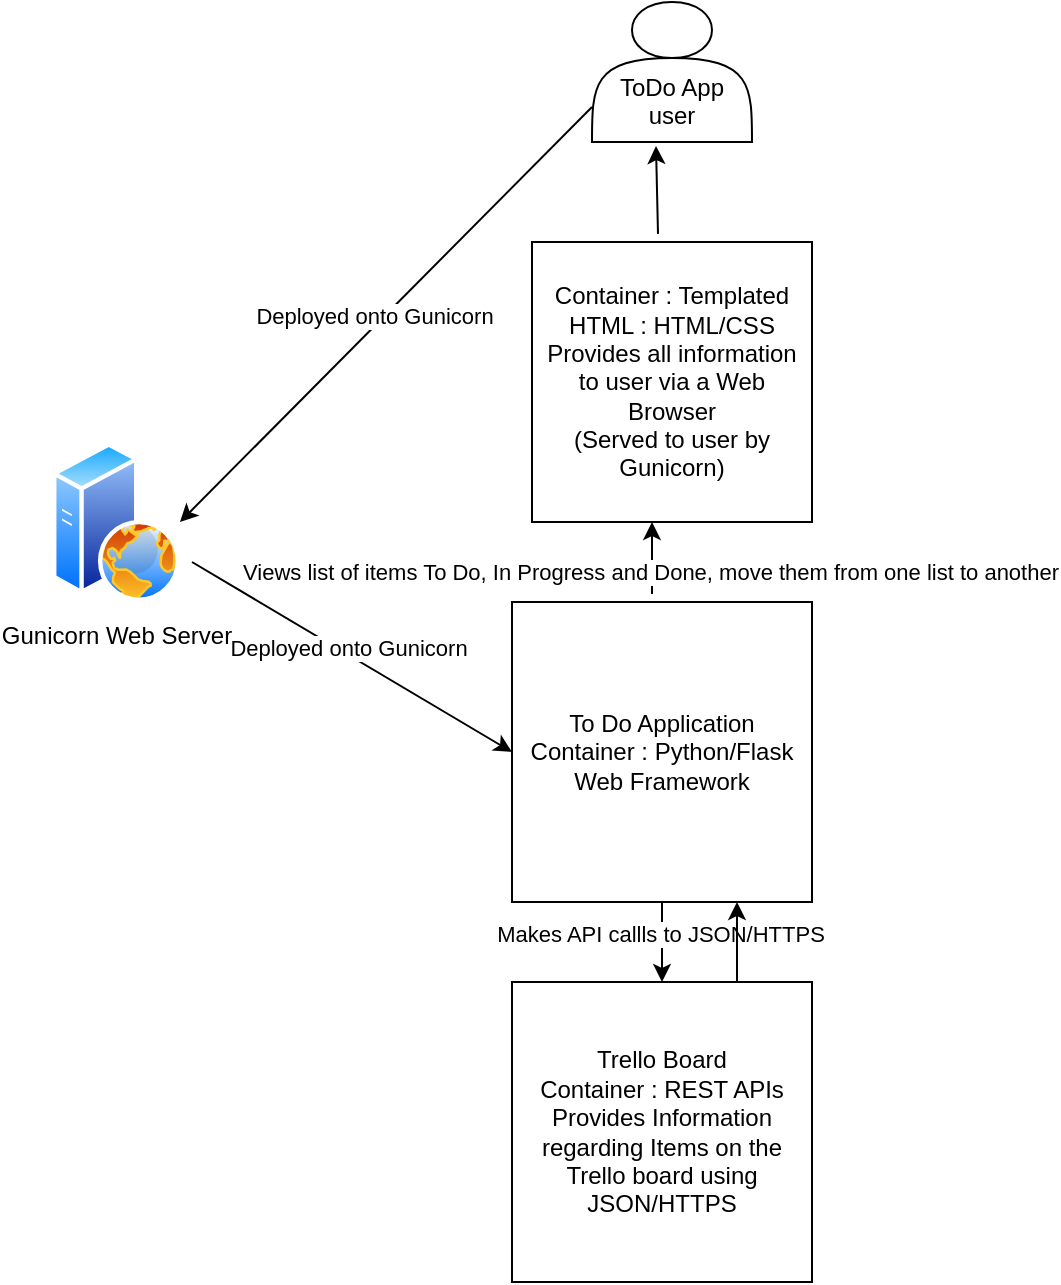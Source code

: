<mxfile version="14.0.1" type="device"><diagram id="6IN8nEqViXjHg0wIHSiK" name="Page-1"><mxGraphModel dx="1186" dy="674" grid="1" gridSize="10" guides="1" tooltips="1" connect="1" arrows="1" fold="1" page="1" pageScale="1" pageWidth="827" pageHeight="1169" math="0" shadow="0"><root><mxCell id="0"/><mxCell id="1" parent="0"/><mxCell id="g2P3crv3PY29wG_bkZsB-2" value="Container : Templated HTML : HTML/CSS&lt;br&gt;Provides all information to user via a Web Browser&lt;br&gt;(Served to user by Gunicorn)" style="whiteSpace=wrap;html=1;aspect=fixed;" parent="1" vertex="1"><mxGeometry x="370" y="140" width="140" height="140" as="geometry"/></mxCell><mxCell id="g2P3crv3PY29wG_bkZsB-9" style="edgeStyle=orthogonalEdgeStyle;rounded=0;orthogonalLoop=1;jettySize=auto;html=1;" parent="1" source="g2P3crv3PY29wG_bkZsB-3" target="g2P3crv3PY29wG_bkZsB-4" edge="1"><mxGeometry relative="1" as="geometry"/></mxCell><mxCell id="g2P3crv3PY29wG_bkZsB-10" value="Makes API callls to JSON/HTTPS" style="edgeLabel;html=1;align=center;verticalAlign=middle;resizable=0;points=[];" parent="g2P3crv3PY29wG_bkZsB-9" vertex="1" connectable="0"><mxGeometry x="-0.2" y="-1" relative="1" as="geometry"><mxPoint as="offset"/></mxGeometry></mxCell><mxCell id="g2P3crv3PY29wG_bkZsB-3" value="To Do Application&lt;br&gt;Container : Python/Flask Web Framework" style="whiteSpace=wrap;html=1;aspect=fixed;" parent="1" vertex="1"><mxGeometry x="360" y="320" width="150" height="150" as="geometry"/></mxCell><mxCell id="g2P3crv3PY29wG_bkZsB-4" value="Trello Board&lt;br&gt;Container : REST APIs&lt;br&gt;Provides Information regarding Items on the Trello board using JSON/HTTPS" style="whiteSpace=wrap;html=1;aspect=fixed;" parent="1" vertex="1"><mxGeometry x="360" y="510" width="150" height="150" as="geometry"/></mxCell><mxCell id="g2P3crv3PY29wG_bkZsB-5" value="" style="endArrow=classic;html=1;" parent="1" edge="1"><mxGeometry width="50" height="50" relative="1" as="geometry"><mxPoint x="430" y="316" as="sourcePoint"/><mxPoint x="430" y="280" as="targetPoint"/><Array as="points"><mxPoint x="430" y="280"/></Array></mxGeometry></mxCell><mxCell id="g2P3crv3PY29wG_bkZsB-11" value="Views list of items To Do, In Progress and Done, move them from one list to another" style="edgeLabel;html=1;align=center;verticalAlign=middle;resizable=0;points=[];" parent="g2P3crv3PY29wG_bkZsB-5" vertex="1" connectable="0"><mxGeometry x="-0.356" y="1" relative="1" as="geometry"><mxPoint as="offset"/></mxGeometry></mxCell><mxCell id="g2P3crv3PY29wG_bkZsB-7" value="" style="endArrow=classic;html=1;entryX=0.4;entryY=1.029;entryDx=0;entryDy=0;entryPerimeter=0;exitX=0.45;exitY=-0.029;exitDx=0;exitDy=0;exitPerimeter=0;" parent="1" source="g2P3crv3PY29wG_bkZsB-2" edge="1" target="g2P3crv3PY29wG_bkZsB-16"><mxGeometry width="50" height="50" relative="1" as="geometry"><mxPoint x="432" y="130" as="sourcePoint"/><mxPoint x="440" y="140" as="targetPoint"/></mxGeometry></mxCell><mxCell id="g2P3crv3PY29wG_bkZsB-12" style="edgeStyle=orthogonalEdgeStyle;rounded=0;orthogonalLoop=1;jettySize=auto;html=1;exitX=0.5;exitY=1;exitDx=0;exitDy=0;" parent="1" source="g2P3crv3PY29wG_bkZsB-2" target="g2P3crv3PY29wG_bkZsB-2" edge="1"><mxGeometry relative="1" as="geometry"/></mxCell><mxCell id="g2P3crv3PY29wG_bkZsB-16" value="&lt;br&gt;&lt;br&gt;ToDo App user" style="shape=actor;whiteSpace=wrap;html=1;" parent="1" vertex="1"><mxGeometry x="400" y="20" width="80" height="70" as="geometry"/></mxCell><mxCell id="g2P3crv3PY29wG_bkZsB-17" value="Gunicorn Web Server&lt;br&gt;" style="aspect=fixed;perimeter=ellipsePerimeter;html=1;align=center;shadow=0;dashed=0;spacingTop=3;image;image=img/lib/active_directory/web_server.svg;" parent="1" vertex="1"><mxGeometry x="130" y="240" width="64" height="80" as="geometry"/></mxCell><mxCell id="g2P3crv3PY29wG_bkZsB-18" value="" style="endArrow=classic;html=1;entryX=1;entryY=0.5;entryDx=0;entryDy=0;exitX=0;exitY=0.75;exitDx=0;exitDy=0;" parent="1" source="g2P3crv3PY29wG_bkZsB-16" target="g2P3crv3PY29wG_bkZsB-17" edge="1"><mxGeometry width="50" height="50" relative="1" as="geometry"><mxPoint x="390" y="180" as="sourcePoint"/><mxPoint x="440" y="130" as="targetPoint"/></mxGeometry></mxCell><mxCell id="g2P3crv3PY29wG_bkZsB-20" value="Deployed onto Gunicorn" style="edgeLabel;html=1;align=center;verticalAlign=middle;resizable=0;points=[];" parent="g2P3crv3PY29wG_bkZsB-18" vertex="1" connectable="0"><mxGeometry x="0.034" y="-4" relative="1" as="geometry"><mxPoint as="offset"/></mxGeometry></mxCell><mxCell id="g2P3crv3PY29wG_bkZsB-19" value="" style="endArrow=classic;html=1;entryX=0;entryY=0.5;entryDx=0;entryDy=0;" parent="1" target="g2P3crv3PY29wG_bkZsB-3" edge="1"><mxGeometry width="50" height="50" relative="1" as="geometry"><mxPoint x="200" y="300" as="sourcePoint"/><mxPoint x="290" y="310" as="targetPoint"/></mxGeometry></mxCell><mxCell id="g2P3crv3PY29wG_bkZsB-21" value="Deployed onto Gunicorn&lt;br&gt;" style="edgeLabel;html=1;align=center;verticalAlign=middle;resizable=0;points=[];" parent="g2P3crv3PY29wG_bkZsB-19" vertex="1" connectable="0"><mxGeometry x="-0.044" y="3" relative="1" as="geometry"><mxPoint as="offset"/></mxGeometry></mxCell><mxCell id="ayiKFgeFO4JHgjUxkYOT-6" value="" style="endArrow=classic;html=1;entryX=0.75;entryY=1;entryDx=0;entryDy=0;exitX=0.75;exitY=0;exitDx=0;exitDy=0;" edge="1" parent="1" source="g2P3crv3PY29wG_bkZsB-4" target="g2P3crv3PY29wG_bkZsB-3"><mxGeometry width="50" height="50" relative="1" as="geometry"><mxPoint x="390" y="370" as="sourcePoint"/><mxPoint x="440" y="320" as="targetPoint"/></mxGeometry></mxCell></root></mxGraphModel></diagram></mxfile>